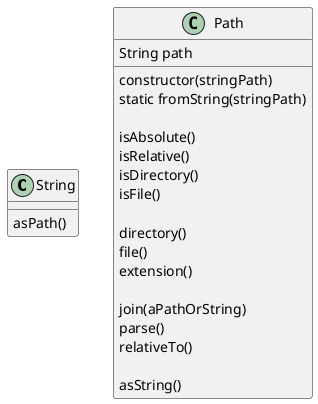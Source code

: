 @startuml
class String{
   asPath()
} 

class Path{
    String path
    
    constructor(stringPath)
    static fromString(stringPath)
    
    isAbsolute()
    isRelative()
    isDirectory()
    isFile()

    directory()
    file()
    extension()

    join(aPathOrString)
    parse()
    relativeTo()
    
    asString()
}
@enduml